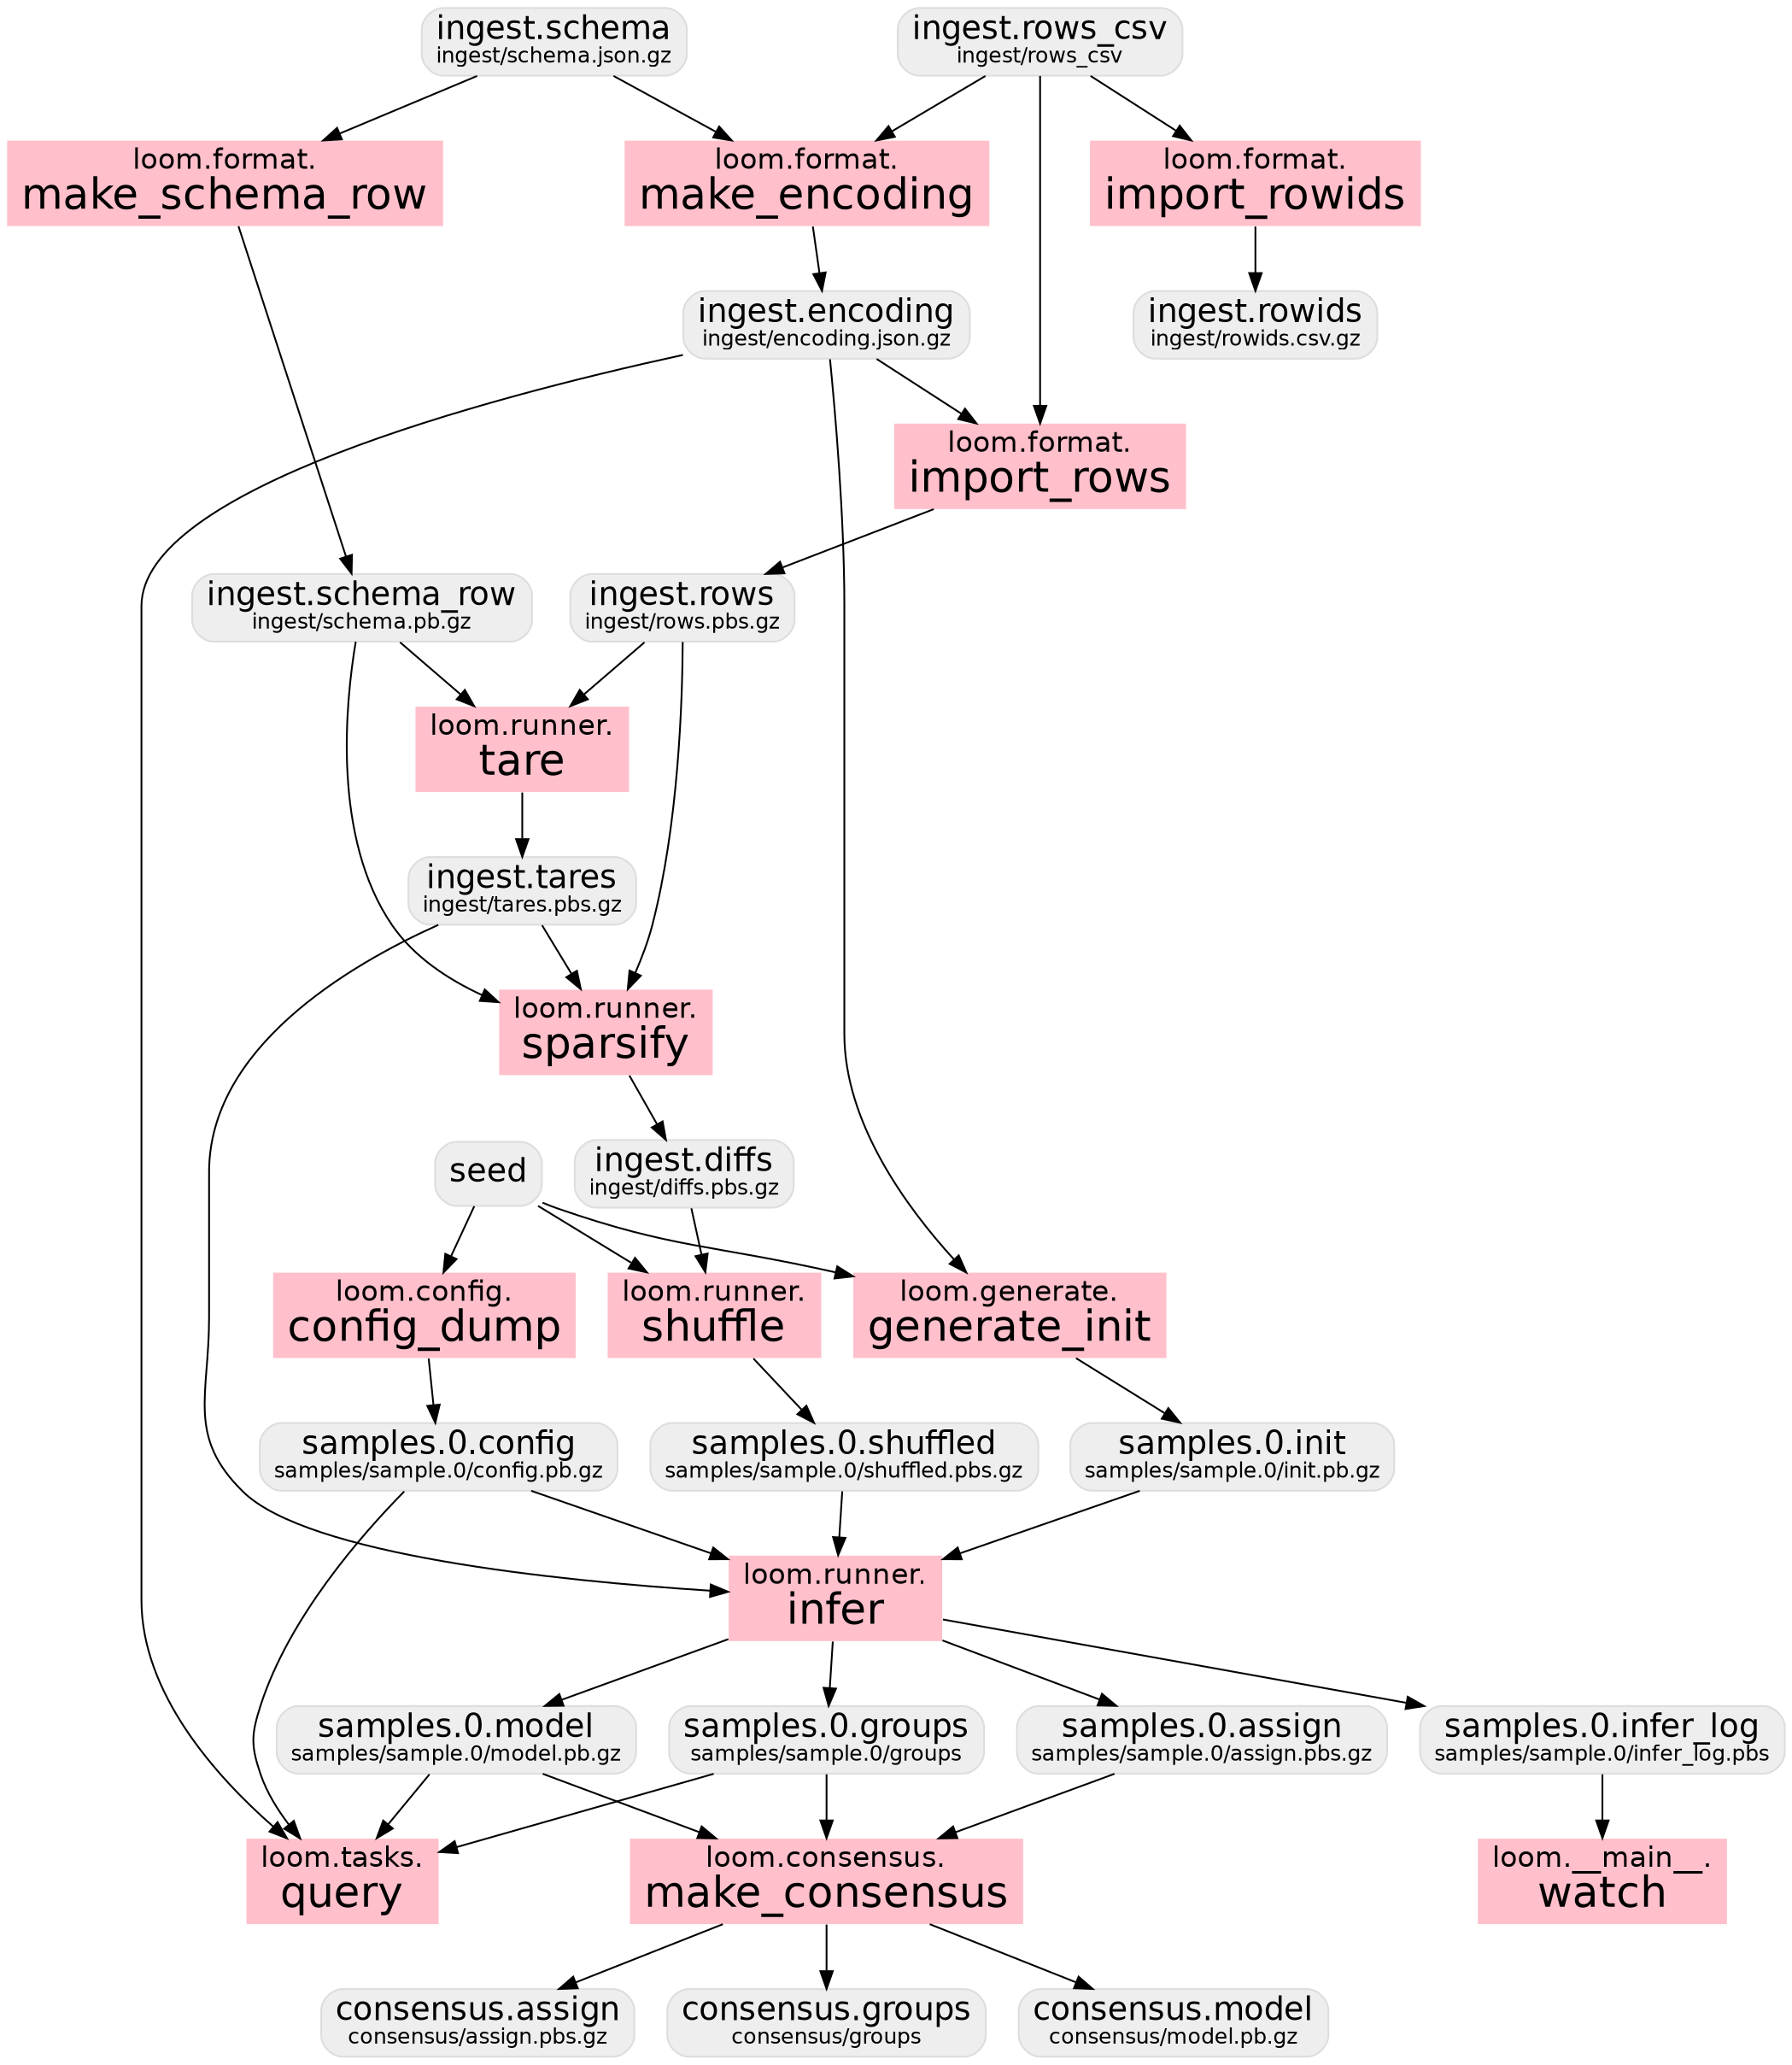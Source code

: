 // this file was generated by loom/documented.py
digraph G {
  overlap=false;
  graph [fontname = "helvetica"];
  node [fontname = "helvetica"];
  edge [fontname = "helvetica"];

  // data
  {
    node [
      shape=Mrecord,
      style="filled",
      color="#dddddd",
      fillcolor="#eeeeee"
    ];
    consensus_assign [label=<<FONT POINT-SIZE="18">consensus.assign</FONT><BR/><FONT POINT-SIZE="12">consensus/assign.pbs.gz</FONT>>];
    consensus_groups [label=<<FONT POINT-SIZE="18">consensus.groups</FONT><BR/><FONT POINT-SIZE="12">consensus/groups</FONT>>];
    consensus_model [label=<<FONT POINT-SIZE="18">consensus.model</FONT><BR/><FONT POINT-SIZE="12">consensus/model.pb.gz</FONT>>];
    ingest_diffs [label=<<FONT POINT-SIZE="18">ingest.diffs</FONT><BR/><FONT POINT-SIZE="12">ingest/diffs.pbs.gz</FONT>>];
    ingest_encoding [label=<<FONT POINT-SIZE="18">ingest.encoding</FONT><BR/><FONT POINT-SIZE="12">ingest/encoding.json.gz</FONT>>];
    ingest_rowids [label=<<FONT POINT-SIZE="18">ingest.rowids</FONT><BR/><FONT POINT-SIZE="12">ingest/rowids.csv.gz</FONT>>];
    ingest_rows [label=<<FONT POINT-SIZE="18">ingest.rows</FONT><BR/><FONT POINT-SIZE="12">ingest/rows.pbs.gz</FONT>>];
    ingest_rows_csv [label=<<FONT POINT-SIZE="18">ingest.rows_csv</FONT><BR/><FONT POINT-SIZE="12">ingest/rows_csv</FONT>>];
    ingest_schema [label=<<FONT POINT-SIZE="18">ingest.schema</FONT><BR/><FONT POINT-SIZE="12">ingest/schema.json.gz</FONT>>];
    ingest_schema_row [label=<<FONT POINT-SIZE="18">ingest.schema_row</FONT><BR/><FONT POINT-SIZE="12">ingest/schema.pb.gz</FONT>>];
    ingest_tares [label=<<FONT POINT-SIZE="18">ingest.tares</FONT><BR/><FONT POINT-SIZE="12">ingest/tares.pbs.gz</FONT>>];
    samples_0_assign [label=<<FONT POINT-SIZE="18">samples.0.assign</FONT><BR/><FONT POINT-SIZE="12">samples/sample.0/assign.pbs.gz</FONT>>];
    samples_0_config [label=<<FONT POINT-SIZE="18">samples.0.config</FONT><BR/><FONT POINT-SIZE="12">samples/sample.0/config.pb.gz</FONT>>];
    samples_0_groups [label=<<FONT POINT-SIZE="18">samples.0.groups</FONT><BR/><FONT POINT-SIZE="12">samples/sample.0/groups</FONT>>];
    samples_0_infer_log [label=<<FONT POINT-SIZE="18">samples.0.infer_log</FONT><BR/><FONT POINT-SIZE="12">samples/sample.0/infer_log.pbs</FONT>>];
    samples_0_init [label=<<FONT POINT-SIZE="18">samples.0.init</FONT><BR/><FONT POINT-SIZE="12">samples/sample.0/init.pb.gz</FONT>>];
    samples_0_model [label=<<FONT POINT-SIZE="18">samples.0.model</FONT><BR/><FONT POINT-SIZE="12">samples/sample.0/model.pb.gz</FONT>>];
    samples_0_shuffled [label=<<FONT POINT-SIZE="18">samples.0.shuffled</FONT><BR/><FONT POINT-SIZE="12">samples/sample.0/shuffled.pbs.gz</FONT>>];
    seed [label=<<FONT POINT-SIZE="18">seed</FONT>>];
  }

  // transforms
  {
    node [shape=box, style="filled,setlinewidth(0)"];

    watch [label=<<FONT POINT-SIZE="16">loom.__main__.</FONT><BR/><FONT POINT-SIZE="24">watch</FONT>>, fillcolor=pink];
    config_dump [label=<<FONT POINT-SIZE="16">loom.config.</FONT><BR/><FONT POINT-SIZE="24">config_dump</FONT>>, fillcolor=pink];
    make_consensus [label=<<FONT POINT-SIZE="16">loom.consensus.</FONT><BR/><FONT POINT-SIZE="24">make_consensus</FONT>>, fillcolor=pink];
    import_rowids [label=<<FONT POINT-SIZE="16">loom.format.</FONT><BR/><FONT POINT-SIZE="24">import_rowids</FONT>>, fillcolor=pink];
    import_rows [label=<<FONT POINT-SIZE="16">loom.format.</FONT><BR/><FONT POINT-SIZE="24">import_rows</FONT>>, fillcolor=pink];
    make_encoding [label=<<FONT POINT-SIZE="16">loom.format.</FONT><BR/><FONT POINT-SIZE="24">make_encoding</FONT>>, fillcolor=pink];
    make_schema_row [label=<<FONT POINT-SIZE="16">loom.format.</FONT><BR/><FONT POINT-SIZE="24">make_schema_row</FONT>>, fillcolor=pink];
    generate_init [label=<<FONT POINT-SIZE="16">loom.generate.</FONT><BR/><FONT POINT-SIZE="24">generate_init</FONT>>, fillcolor=pink];
    infer [label=<<FONT POINT-SIZE="16">loom.runner.</FONT><BR/><FONT POINT-SIZE="24">infer</FONT>>, fillcolor=pink];
    shuffle [label=<<FONT POINT-SIZE="16">loom.runner.</FONT><BR/><FONT POINT-SIZE="24">shuffle</FONT>>, fillcolor=pink];
    sparsify [label=<<FONT POINT-SIZE="16">loom.runner.</FONT><BR/><FONT POINT-SIZE="24">sparsify</FONT>>, fillcolor=pink];
    tare [label=<<FONT POINT-SIZE="16">loom.runner.</FONT><BR/><FONT POINT-SIZE="24">tare</FONT>>, fillcolor=pink];
    query [label=<<FONT POINT-SIZE="16">loom.tasks.</FONT><BR/><FONT POINT-SIZE="24">query</FONT>>, fillcolor=pink];

    samples_0_infer_log -> watch [weight=1.0];
    seed -> config_dump [weight=1.0];
    config_dump -> samples_0_config [weight=1.0];
    samples_0_model -> make_consensus [weight=1.0];
    samples_0_groups -> make_consensus [weight=1.0];
    samples_0_assign -> make_consensus [weight=1.0];
    make_consensus -> consensus_model [weight=1.0];
    make_consensus -> consensus_groups [weight=1.0];
    make_consensus -> consensus_assign [weight=1.0];
    ingest_rows_csv -> import_rowids [weight=1.0];
    import_rowids -> ingest_rowids [weight=1.0];
    ingest_encoding -> import_rows [weight=1.0];
    ingest_rows_csv -> import_rows [weight=1.0];
    import_rows -> ingest_rows [weight=1.0];
    ingest_schema -> make_encoding [weight=1.0];
    ingest_rows_csv -> make_encoding [weight=1.0];
    make_encoding -> ingest_encoding [weight=1.0];
    ingest_schema -> make_schema_row [weight=1.0];
    make_schema_row -> ingest_schema_row [weight=1.0];
    ingest_encoding -> generate_init [weight=1.0];
    seed -> generate_init [weight=1.0];
    generate_init -> samples_0_init [weight=1.0];
    samples_0_config -> infer [weight=1.0];
    samples_0_shuffled -> infer [weight=1.0];
    ingest_tares -> infer [weight=1.0];
    samples_0_init -> infer [weight=1.0];
    infer -> samples_0_model [weight=1.0];
    infer -> samples_0_groups [weight=1.0];
    infer -> samples_0_assign [weight=1.0];
    infer -> samples_0_infer_log [weight=1.0];
    ingest_diffs -> shuffle [weight=1.0];
    seed -> shuffle [weight=1.0];
    shuffle -> samples_0_shuffled [weight=1.0];
    ingest_schema_row -> sparsify [weight=1.0];
    ingest_tares -> sparsify [weight=1.0];
    ingest_rows -> sparsify [weight=1.0];
    sparsify -> ingest_diffs [weight=1.0];
    ingest_schema_row -> tare [weight=1.0];
    ingest_rows -> tare [weight=1.0];
    tare -> ingest_tares [weight=1.0];
    ingest_encoding -> query [weight=1.0];
    samples_0_config -> query [weight=1.0];
    samples_0_model -> query [weight=1.0];
    samples_0_groups -> query [weight=1.0];
  }
}
